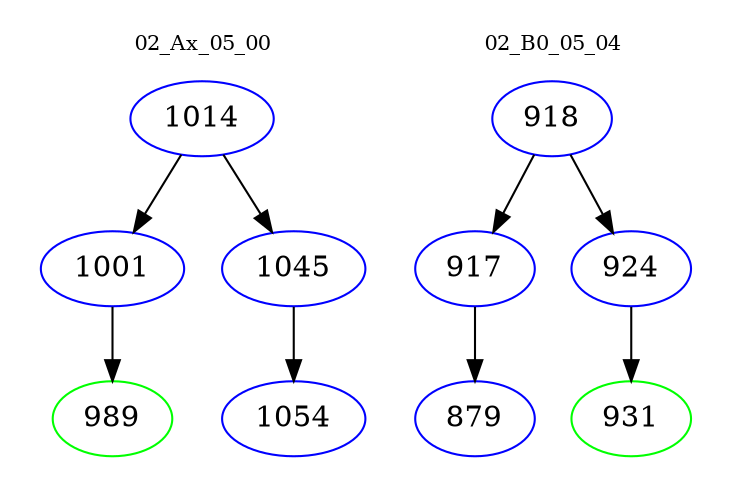 digraph{
subgraph cluster_0 {
color = white
label = "02_Ax_05_00";
fontsize=10;
T0_1014 [label="1014", color="blue"]
T0_1014 -> T0_1001 [color="black"]
T0_1001 [label="1001", color="blue"]
T0_1001 -> T0_989 [color="black"]
T0_989 [label="989", color="green"]
T0_1014 -> T0_1045 [color="black"]
T0_1045 [label="1045", color="blue"]
T0_1045 -> T0_1054 [color="black"]
T0_1054 [label="1054", color="blue"]
}
subgraph cluster_1 {
color = white
label = "02_B0_05_04";
fontsize=10;
T1_918 [label="918", color="blue"]
T1_918 -> T1_917 [color="black"]
T1_917 [label="917", color="blue"]
T1_917 -> T1_879 [color="black"]
T1_879 [label="879", color="blue"]
T1_918 -> T1_924 [color="black"]
T1_924 [label="924", color="blue"]
T1_924 -> T1_931 [color="black"]
T1_931 [label="931", color="green"]
}
}
